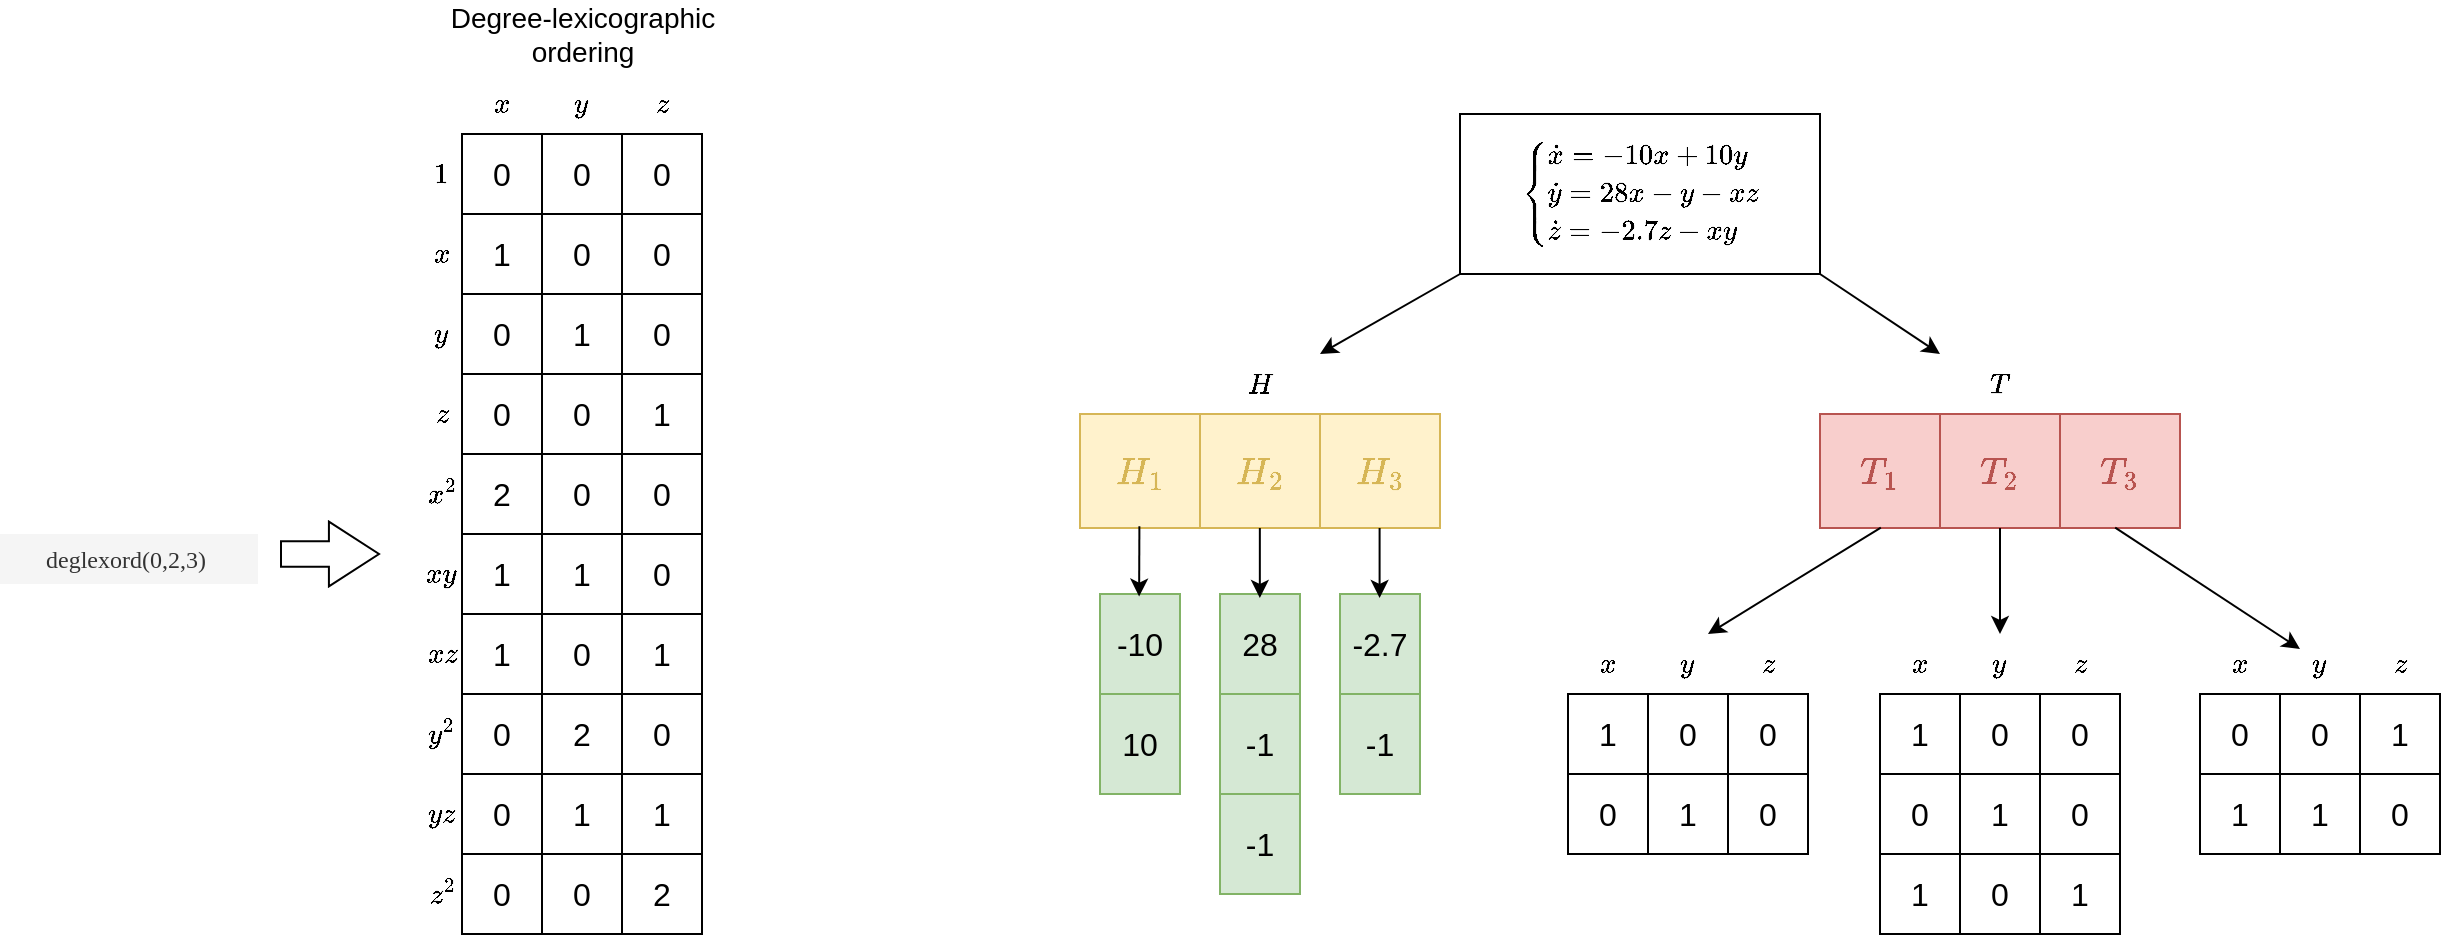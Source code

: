 <mxfile version="22.1.1" type="device">
  <diagram name="Страница — 1" id="CIYNl78_ofpNrRi8DAdd">
    <mxGraphModel dx="2415" dy="864" grid="1" gridSize="10" guides="1" tooltips="1" connect="1" arrows="1" fold="1" page="1" pageScale="1" pageWidth="827" pageHeight="1169" math="1" shadow="0">
      <root>
        <mxCell id="0" />
        <mxCell id="1" parent="0" />
        <mxCell id="MWblGbt0A6R_D5Wpe92k-3" value="$$\begin{cases}&lt;br&gt;\begin{align}&lt;br&gt;&amp;amp;\dot{x}=-10x+10y\\&lt;br&gt;&amp;amp;\dot{y} = 28x - y - xz\\&lt;br&gt;&amp;amp;\dot{z}=-2.7z-xy&lt;br&gt;\end{align}\end{cases}$$" style="rounded=0;whiteSpace=wrap;html=1;" vertex="1" parent="1">
          <mxGeometry x="300" y="80" width="180" height="80" as="geometry" />
        </mxCell>
        <mxCell id="MWblGbt0A6R_D5Wpe92k-4" value="" style="shape=table;startSize=0;container=1;collapsible=0;childLayout=tableLayout;fontSize=16;fillColor=#fff2cc;strokeColor=#d6b656;fontColor=#D6B656;" vertex="1" parent="1">
          <mxGeometry x="110" y="230" width="180" height="57" as="geometry" />
        </mxCell>
        <mxCell id="MWblGbt0A6R_D5Wpe92k-5" value="" style="shape=tableRow;horizontal=0;startSize=0;swimlaneHead=0;swimlaneBody=0;strokeColor=inherit;top=0;left=0;bottom=0;right=0;collapsible=0;dropTarget=0;fillColor=none;points=[[0,0.5],[1,0.5]];portConstraint=eastwest;fontSize=16;" vertex="1" parent="MWblGbt0A6R_D5Wpe92k-4">
          <mxGeometry width="180" height="57" as="geometry" />
        </mxCell>
        <mxCell id="MWblGbt0A6R_D5Wpe92k-6" value="$$H_1$$" style="shape=partialRectangle;html=1;whiteSpace=wrap;connectable=0;strokeColor=inherit;overflow=hidden;fillColor=none;top=0;left=0;bottom=0;right=0;pointerEvents=1;fontSize=16;fontColor=#D6B656;" vertex="1" parent="MWblGbt0A6R_D5Wpe92k-5">
          <mxGeometry width="60" height="57" as="geometry">
            <mxRectangle width="60" height="57" as="alternateBounds" />
          </mxGeometry>
        </mxCell>
        <mxCell id="MWblGbt0A6R_D5Wpe92k-7" value="$$H_2$$" style="shape=partialRectangle;html=1;whiteSpace=wrap;connectable=0;strokeColor=inherit;overflow=hidden;fillColor=none;top=0;left=0;bottom=0;right=0;pointerEvents=1;fontSize=16;fontColor=#D6B656;" vertex="1" parent="MWblGbt0A6R_D5Wpe92k-5">
          <mxGeometry x="60" width="60" height="57" as="geometry">
            <mxRectangle width="60" height="57" as="alternateBounds" />
          </mxGeometry>
        </mxCell>
        <mxCell id="MWblGbt0A6R_D5Wpe92k-8" value="$$H_3$$" style="shape=partialRectangle;html=1;whiteSpace=wrap;connectable=0;strokeColor=inherit;overflow=hidden;fillColor=none;top=0;left=0;bottom=0;right=0;pointerEvents=1;fontSize=16;fontColor=#D6B656;" vertex="1" parent="MWblGbt0A6R_D5Wpe92k-5">
          <mxGeometry x="120" width="60" height="57" as="geometry">
            <mxRectangle width="60" height="57" as="alternateBounds" />
          </mxGeometry>
        </mxCell>
        <mxCell id="MWblGbt0A6R_D5Wpe92k-17" value="" style="shape=table;startSize=0;container=1;collapsible=0;childLayout=tableLayout;fontSize=16;fillColor=#f8cecc;strokeColor=#b85450;" vertex="1" parent="1">
          <mxGeometry x="480" y="230" width="180" height="57" as="geometry" />
        </mxCell>
        <mxCell id="MWblGbt0A6R_D5Wpe92k-18" value="" style="shape=tableRow;horizontal=0;startSize=0;swimlaneHead=0;swimlaneBody=0;strokeColor=inherit;top=0;left=0;bottom=0;right=0;collapsible=0;dropTarget=0;fillColor=none;points=[[0,0.5],[1,0.5]];portConstraint=eastwest;fontSize=16;" vertex="1" parent="MWblGbt0A6R_D5Wpe92k-17">
          <mxGeometry width="180" height="57" as="geometry" />
        </mxCell>
        <mxCell id="MWblGbt0A6R_D5Wpe92k-19" value="$$T_1$$" style="shape=partialRectangle;html=1;whiteSpace=wrap;connectable=0;strokeColor=inherit;overflow=hidden;fillColor=none;top=0;left=0;bottom=0;right=0;pointerEvents=1;fontSize=16;fontColor=#B85450;" vertex="1" parent="MWblGbt0A6R_D5Wpe92k-18">
          <mxGeometry width="60" height="57" as="geometry">
            <mxRectangle width="60" height="57" as="alternateBounds" />
          </mxGeometry>
        </mxCell>
        <mxCell id="MWblGbt0A6R_D5Wpe92k-20" value="$$T_2$$" style="shape=partialRectangle;html=1;whiteSpace=wrap;connectable=0;strokeColor=inherit;overflow=hidden;fillColor=none;top=0;left=0;bottom=0;right=0;pointerEvents=1;fontSize=16;fontColor=#B85450;" vertex="1" parent="MWblGbt0A6R_D5Wpe92k-18">
          <mxGeometry x="60" width="60" height="57" as="geometry">
            <mxRectangle width="60" height="57" as="alternateBounds" />
          </mxGeometry>
        </mxCell>
        <mxCell id="MWblGbt0A6R_D5Wpe92k-21" value="$$T_3$$" style="shape=partialRectangle;html=1;whiteSpace=wrap;connectable=0;strokeColor=inherit;overflow=hidden;fillColor=none;top=0;left=0;bottom=0;right=0;pointerEvents=1;fontSize=16;fontColor=#B85450;" vertex="1" parent="MWblGbt0A6R_D5Wpe92k-18">
          <mxGeometry x="120" width="60" height="57" as="geometry">
            <mxRectangle width="60" height="57" as="alternateBounds" />
          </mxGeometry>
        </mxCell>
        <mxCell id="MWblGbt0A6R_D5Wpe92k-24" value="$$H$$" style="text;html=1;strokeColor=none;fillColor=none;align=center;verticalAlign=middle;whiteSpace=wrap;rounded=0;" vertex="1" parent="1">
          <mxGeometry x="170" y="200" width="60" height="30" as="geometry" />
        </mxCell>
        <mxCell id="MWblGbt0A6R_D5Wpe92k-30" value="$$T$$" style="text;html=1;strokeColor=none;fillColor=none;align=center;verticalAlign=middle;whiteSpace=wrap;rounded=0;" vertex="1" parent="1">
          <mxGeometry x="540" y="200" width="60" height="30" as="geometry" />
        </mxCell>
        <mxCell id="MWblGbt0A6R_D5Wpe92k-31" value="" style="shape=table;startSize=0;container=1;collapsible=0;childLayout=tableLayout;fontSize=16;fillColor=#d5e8d4;strokeColor=#82b366;" vertex="1" parent="1">
          <mxGeometry x="120" y="320" width="40" height="100" as="geometry" />
        </mxCell>
        <mxCell id="MWblGbt0A6R_D5Wpe92k-36" style="shape=tableRow;horizontal=0;startSize=0;swimlaneHead=0;swimlaneBody=0;strokeColor=inherit;top=0;left=0;bottom=0;right=0;collapsible=0;dropTarget=0;fillColor=none;points=[[0,0.5],[1,0.5]];portConstraint=eastwest;fontSize=16;" vertex="1" parent="MWblGbt0A6R_D5Wpe92k-31">
          <mxGeometry width="40" height="50" as="geometry" />
        </mxCell>
        <mxCell id="MWblGbt0A6R_D5Wpe92k-37" value="-10" style="shape=partialRectangle;html=1;whiteSpace=wrap;connectable=0;strokeColor=inherit;overflow=hidden;fillColor=none;top=0;left=0;bottom=0;right=0;pointerEvents=1;fontSize=16;" vertex="1" parent="MWblGbt0A6R_D5Wpe92k-36">
          <mxGeometry width="40" height="50" as="geometry">
            <mxRectangle width="40" height="50" as="alternateBounds" />
          </mxGeometry>
        </mxCell>
        <mxCell id="MWblGbt0A6R_D5Wpe92k-32" value="" style="shape=tableRow;horizontal=0;startSize=0;swimlaneHead=0;swimlaneBody=0;strokeColor=inherit;top=0;left=0;bottom=0;right=0;collapsible=0;dropTarget=0;fillColor=none;points=[[0,0.5],[1,0.5]];portConstraint=eastwest;fontSize=16;" vertex="1" parent="MWblGbt0A6R_D5Wpe92k-31">
          <mxGeometry y="50" width="40" height="50" as="geometry" />
        </mxCell>
        <mxCell id="MWblGbt0A6R_D5Wpe92k-33" value="10" style="shape=partialRectangle;html=1;whiteSpace=wrap;connectable=0;strokeColor=inherit;overflow=hidden;fillColor=none;top=0;left=0;bottom=0;right=0;pointerEvents=1;fontSize=16;" vertex="1" parent="MWblGbt0A6R_D5Wpe92k-32">
          <mxGeometry width="40" height="50" as="geometry">
            <mxRectangle width="40" height="50" as="alternateBounds" />
          </mxGeometry>
        </mxCell>
        <mxCell id="MWblGbt0A6R_D5Wpe92k-40" value="" style="shape=table;startSize=0;container=1;collapsible=0;childLayout=tableLayout;fontSize=16;fillColor=#d5e8d4;strokeColor=#82b366;" vertex="1" parent="1">
          <mxGeometry x="180" y="320" width="40" height="150" as="geometry" />
        </mxCell>
        <mxCell id="MWblGbt0A6R_D5Wpe92k-41" style="shape=tableRow;horizontal=0;startSize=0;swimlaneHead=0;swimlaneBody=0;strokeColor=inherit;top=0;left=0;bottom=0;right=0;collapsible=0;dropTarget=0;fillColor=none;points=[[0,0.5],[1,0.5]];portConstraint=eastwest;fontSize=16;" vertex="1" parent="MWblGbt0A6R_D5Wpe92k-40">
          <mxGeometry width="40" height="50" as="geometry" />
        </mxCell>
        <mxCell id="MWblGbt0A6R_D5Wpe92k-42" value="28" style="shape=partialRectangle;html=1;whiteSpace=wrap;connectable=0;strokeColor=inherit;overflow=hidden;fillColor=none;top=0;left=0;bottom=0;right=0;pointerEvents=1;fontSize=16;" vertex="1" parent="MWblGbt0A6R_D5Wpe92k-41">
          <mxGeometry width="40" height="50" as="geometry">
            <mxRectangle width="40" height="50" as="alternateBounds" />
          </mxGeometry>
        </mxCell>
        <mxCell id="MWblGbt0A6R_D5Wpe92k-43" value="" style="shape=tableRow;horizontal=0;startSize=0;swimlaneHead=0;swimlaneBody=0;strokeColor=inherit;top=0;left=0;bottom=0;right=0;collapsible=0;dropTarget=0;fillColor=none;points=[[0,0.5],[1,0.5]];portConstraint=eastwest;fontSize=16;" vertex="1" parent="MWblGbt0A6R_D5Wpe92k-40">
          <mxGeometry y="50" width="40" height="50" as="geometry" />
        </mxCell>
        <mxCell id="MWblGbt0A6R_D5Wpe92k-44" value="-1" style="shape=partialRectangle;html=1;whiteSpace=wrap;connectable=0;strokeColor=inherit;overflow=hidden;fillColor=none;top=0;left=0;bottom=0;right=0;pointerEvents=1;fontSize=16;" vertex="1" parent="MWblGbt0A6R_D5Wpe92k-43">
          <mxGeometry width="40" height="50" as="geometry">
            <mxRectangle width="40" height="50" as="alternateBounds" />
          </mxGeometry>
        </mxCell>
        <mxCell id="MWblGbt0A6R_D5Wpe92k-52" style="shape=tableRow;horizontal=0;startSize=0;swimlaneHead=0;swimlaneBody=0;strokeColor=inherit;top=0;left=0;bottom=0;right=0;collapsible=0;dropTarget=0;fillColor=none;points=[[0,0.5],[1,0.5]];portConstraint=eastwest;fontSize=16;" vertex="1" parent="MWblGbt0A6R_D5Wpe92k-40">
          <mxGeometry y="100" width="40" height="50" as="geometry" />
        </mxCell>
        <mxCell id="MWblGbt0A6R_D5Wpe92k-53" value="-1" style="shape=partialRectangle;html=1;whiteSpace=wrap;connectable=0;strokeColor=inherit;overflow=hidden;fillColor=none;top=0;left=0;bottom=0;right=0;pointerEvents=1;fontSize=16;" vertex="1" parent="MWblGbt0A6R_D5Wpe92k-52">
          <mxGeometry width="40" height="50" as="geometry">
            <mxRectangle width="40" height="50" as="alternateBounds" />
          </mxGeometry>
        </mxCell>
        <mxCell id="MWblGbt0A6R_D5Wpe92k-45" value="" style="shape=table;startSize=0;container=1;collapsible=0;childLayout=tableLayout;fontSize=16;fillColor=#d5e8d4;strokeColor=#82b366;" vertex="1" parent="1">
          <mxGeometry x="240" y="320" width="40" height="100" as="geometry" />
        </mxCell>
        <mxCell id="MWblGbt0A6R_D5Wpe92k-46" style="shape=tableRow;horizontal=0;startSize=0;swimlaneHead=0;swimlaneBody=0;strokeColor=inherit;top=0;left=0;bottom=0;right=0;collapsible=0;dropTarget=0;fillColor=none;points=[[0,0.5],[1,0.5]];portConstraint=eastwest;fontSize=16;" vertex="1" parent="MWblGbt0A6R_D5Wpe92k-45">
          <mxGeometry width="40" height="50" as="geometry" />
        </mxCell>
        <mxCell id="MWblGbt0A6R_D5Wpe92k-47" value="-2.7" style="shape=partialRectangle;html=1;whiteSpace=wrap;connectable=0;strokeColor=inherit;overflow=hidden;fillColor=none;top=0;left=0;bottom=0;right=0;pointerEvents=1;fontSize=16;" vertex="1" parent="MWblGbt0A6R_D5Wpe92k-46">
          <mxGeometry width="40" height="50" as="geometry">
            <mxRectangle width="40" height="50" as="alternateBounds" />
          </mxGeometry>
        </mxCell>
        <mxCell id="MWblGbt0A6R_D5Wpe92k-48" value="" style="shape=tableRow;horizontal=0;startSize=0;swimlaneHead=0;swimlaneBody=0;strokeColor=inherit;top=0;left=0;bottom=0;right=0;collapsible=0;dropTarget=0;fillColor=none;points=[[0,0.5],[1,0.5]];portConstraint=eastwest;fontSize=16;" vertex="1" parent="MWblGbt0A6R_D5Wpe92k-45">
          <mxGeometry y="50" width="40" height="50" as="geometry" />
        </mxCell>
        <mxCell id="MWblGbt0A6R_D5Wpe92k-49" value="-1" style="shape=partialRectangle;html=1;whiteSpace=wrap;connectable=0;strokeColor=inherit;overflow=hidden;fillColor=none;top=0;left=0;bottom=0;right=0;pointerEvents=1;fontSize=16;" vertex="1" parent="MWblGbt0A6R_D5Wpe92k-48">
          <mxGeometry width="40" height="50" as="geometry">
            <mxRectangle width="40" height="50" as="alternateBounds" />
          </mxGeometry>
        </mxCell>
        <mxCell id="MWblGbt0A6R_D5Wpe92k-58" value="" style="endArrow=classic;html=1;rounded=0;entryX=0.489;entryY=0.026;entryDx=0;entryDy=0;entryPerimeter=0;exitX=0.165;exitY=0.984;exitDx=0;exitDy=0;exitPerimeter=0;" edge="1" parent="1" source="MWblGbt0A6R_D5Wpe92k-5" target="MWblGbt0A6R_D5Wpe92k-36">
          <mxGeometry width="50" height="50" relative="1" as="geometry">
            <mxPoint x="139" y="290" as="sourcePoint" />
            <mxPoint x="340" y="220" as="targetPoint" />
          </mxGeometry>
        </mxCell>
        <mxCell id="MWblGbt0A6R_D5Wpe92k-59" value="" style="endArrow=classic;html=1;rounded=0;entryX=0.489;entryY=0.026;entryDx=0;entryDy=0;entryPerimeter=0;exitX=0.165;exitY=0.984;exitDx=0;exitDy=0;exitPerimeter=0;" edge="1" parent="1">
          <mxGeometry width="50" height="50" relative="1" as="geometry">
            <mxPoint x="199.92" y="287" as="sourcePoint" />
            <mxPoint x="199.92" y="322" as="targetPoint" />
          </mxGeometry>
        </mxCell>
        <mxCell id="MWblGbt0A6R_D5Wpe92k-60" value="" style="endArrow=classic;html=1;rounded=0;entryX=0.489;entryY=0.026;entryDx=0;entryDy=0;entryPerimeter=0;exitX=0.165;exitY=0.984;exitDx=0;exitDy=0;exitPerimeter=0;" edge="1" parent="1">
          <mxGeometry width="50" height="50" relative="1" as="geometry">
            <mxPoint x="259.8" y="287" as="sourcePoint" />
            <mxPoint x="259.8" y="322" as="targetPoint" />
          </mxGeometry>
        </mxCell>
        <mxCell id="MWblGbt0A6R_D5Wpe92k-161" value="" style="shape=table;startSize=0;container=1;collapsible=0;childLayout=tableLayout;fontSize=16;" vertex="1" parent="1">
          <mxGeometry x="670" y="370" width="120" height="80" as="geometry" />
        </mxCell>
        <mxCell id="MWblGbt0A6R_D5Wpe92k-162" style="shape=tableRow;horizontal=0;startSize=0;swimlaneHead=0;swimlaneBody=0;strokeColor=inherit;top=0;left=0;bottom=0;right=0;collapsible=0;dropTarget=0;fillColor=none;points=[[0,0.5],[1,0.5]];portConstraint=eastwest;fontSize=16;" vertex="1" parent="MWblGbt0A6R_D5Wpe92k-161">
          <mxGeometry width="120" height="40" as="geometry" />
        </mxCell>
        <mxCell id="MWblGbt0A6R_D5Wpe92k-163" value="0" style="shape=partialRectangle;html=1;whiteSpace=wrap;connectable=0;strokeColor=inherit;overflow=hidden;fillColor=none;top=0;left=0;bottom=0;right=0;pointerEvents=1;fontSize=16;" vertex="1" parent="MWblGbt0A6R_D5Wpe92k-162">
          <mxGeometry width="40" height="40" as="geometry">
            <mxRectangle width="40" height="40" as="alternateBounds" />
          </mxGeometry>
        </mxCell>
        <mxCell id="MWblGbt0A6R_D5Wpe92k-164" value="0" style="shape=partialRectangle;html=1;whiteSpace=wrap;connectable=0;strokeColor=inherit;overflow=hidden;fillColor=none;top=0;left=0;bottom=0;right=0;pointerEvents=1;fontSize=16;" vertex="1" parent="MWblGbt0A6R_D5Wpe92k-162">
          <mxGeometry x="40" width="40" height="40" as="geometry">
            <mxRectangle width="40" height="40" as="alternateBounds" />
          </mxGeometry>
        </mxCell>
        <mxCell id="MWblGbt0A6R_D5Wpe92k-165" value="1" style="shape=partialRectangle;html=1;whiteSpace=wrap;connectable=0;strokeColor=inherit;overflow=hidden;fillColor=none;top=0;left=0;bottom=0;right=0;pointerEvents=1;fontSize=16;" vertex="1" parent="MWblGbt0A6R_D5Wpe92k-162">
          <mxGeometry x="80" width="40" height="40" as="geometry">
            <mxRectangle width="40" height="40" as="alternateBounds" />
          </mxGeometry>
        </mxCell>
        <mxCell id="MWblGbt0A6R_D5Wpe92k-166" style="shape=tableRow;horizontal=0;startSize=0;swimlaneHead=0;swimlaneBody=0;strokeColor=inherit;top=0;left=0;bottom=0;right=0;collapsible=0;dropTarget=0;fillColor=none;points=[[0,0.5],[1,0.5]];portConstraint=eastwest;fontSize=16;" vertex="1" parent="MWblGbt0A6R_D5Wpe92k-161">
          <mxGeometry y="40" width="120" height="40" as="geometry" />
        </mxCell>
        <mxCell id="MWblGbt0A6R_D5Wpe92k-167" value="1" style="shape=partialRectangle;html=1;whiteSpace=wrap;connectable=0;strokeColor=inherit;overflow=hidden;fillColor=none;top=0;left=0;bottom=0;right=0;pointerEvents=1;fontSize=16;" vertex="1" parent="MWblGbt0A6R_D5Wpe92k-166">
          <mxGeometry width="40" height="40" as="geometry">
            <mxRectangle width="40" height="40" as="alternateBounds" />
          </mxGeometry>
        </mxCell>
        <mxCell id="MWblGbt0A6R_D5Wpe92k-168" value="1" style="shape=partialRectangle;html=1;whiteSpace=wrap;connectable=0;strokeColor=inherit;overflow=hidden;fillColor=none;top=0;left=0;bottom=0;right=0;pointerEvents=1;fontSize=16;" vertex="1" parent="MWblGbt0A6R_D5Wpe92k-166">
          <mxGeometry x="40" width="40" height="40" as="geometry">
            <mxRectangle width="40" height="40" as="alternateBounds" />
          </mxGeometry>
        </mxCell>
        <mxCell id="MWblGbt0A6R_D5Wpe92k-169" value="0" style="shape=partialRectangle;html=1;whiteSpace=wrap;connectable=0;strokeColor=inherit;overflow=hidden;fillColor=none;top=0;left=0;bottom=0;right=0;pointerEvents=1;fontSize=16;" vertex="1" parent="MWblGbt0A6R_D5Wpe92k-166">
          <mxGeometry x="80" width="40" height="40" as="geometry">
            <mxRectangle width="40" height="40" as="alternateBounds" />
          </mxGeometry>
        </mxCell>
        <mxCell id="MWblGbt0A6R_D5Wpe92k-170" value="" style="group" vertex="1" connectable="0" parent="1">
          <mxGeometry x="680" y="340" width="100" height="30" as="geometry" />
        </mxCell>
        <mxCell id="MWblGbt0A6R_D5Wpe92k-171" value="$$x$$" style="text;html=1;strokeColor=none;fillColor=none;align=center;verticalAlign=middle;whiteSpace=wrap;rounded=0;" vertex="1" parent="MWblGbt0A6R_D5Wpe92k-170">
          <mxGeometry width="20" height="30" as="geometry" />
        </mxCell>
        <mxCell id="MWblGbt0A6R_D5Wpe92k-172" value="$$y$$" style="text;html=1;strokeColor=none;fillColor=none;align=center;verticalAlign=middle;whiteSpace=wrap;rounded=0;" vertex="1" parent="MWblGbt0A6R_D5Wpe92k-170">
          <mxGeometry x="40" width="20" height="30" as="geometry" />
        </mxCell>
        <mxCell id="MWblGbt0A6R_D5Wpe92k-173" value="$$z$$" style="text;html=1;strokeColor=none;fillColor=none;align=center;verticalAlign=middle;whiteSpace=wrap;rounded=0;" vertex="1" parent="MWblGbt0A6R_D5Wpe92k-170">
          <mxGeometry x="80" width="20" height="30" as="geometry" />
        </mxCell>
        <mxCell id="MWblGbt0A6R_D5Wpe92k-178" value="" style="group" vertex="1" connectable="0" parent="1">
          <mxGeometry x="354" y="340" width="120" height="110" as="geometry" />
        </mxCell>
        <mxCell id="MWblGbt0A6R_D5Wpe92k-105" value="" style="shape=table;startSize=0;container=1;collapsible=0;childLayout=tableLayout;fontSize=16;" vertex="1" parent="MWblGbt0A6R_D5Wpe92k-178">
          <mxGeometry y="30" width="120" height="80" as="geometry" />
        </mxCell>
        <mxCell id="MWblGbt0A6R_D5Wpe92k-110" style="shape=tableRow;horizontal=0;startSize=0;swimlaneHead=0;swimlaneBody=0;strokeColor=inherit;top=0;left=0;bottom=0;right=0;collapsible=0;dropTarget=0;fillColor=none;points=[[0,0.5],[1,0.5]];portConstraint=eastwest;fontSize=16;" vertex="1" parent="MWblGbt0A6R_D5Wpe92k-105">
          <mxGeometry width="120" height="40" as="geometry" />
        </mxCell>
        <mxCell id="MWblGbt0A6R_D5Wpe92k-111" value="1" style="shape=partialRectangle;html=1;whiteSpace=wrap;connectable=0;strokeColor=inherit;overflow=hidden;fillColor=none;top=0;left=0;bottom=0;right=0;pointerEvents=1;fontSize=16;" vertex="1" parent="MWblGbt0A6R_D5Wpe92k-110">
          <mxGeometry width="40" height="40" as="geometry">
            <mxRectangle width="40" height="40" as="alternateBounds" />
          </mxGeometry>
        </mxCell>
        <mxCell id="MWblGbt0A6R_D5Wpe92k-112" value="0" style="shape=partialRectangle;html=1;whiteSpace=wrap;connectable=0;strokeColor=inherit;overflow=hidden;fillColor=none;top=0;left=0;bottom=0;right=0;pointerEvents=1;fontSize=16;" vertex="1" parent="MWblGbt0A6R_D5Wpe92k-110">
          <mxGeometry x="40" width="40" height="40" as="geometry">
            <mxRectangle width="40" height="40" as="alternateBounds" />
          </mxGeometry>
        </mxCell>
        <mxCell id="MWblGbt0A6R_D5Wpe92k-113" value="0" style="shape=partialRectangle;html=1;whiteSpace=wrap;connectable=0;strokeColor=inherit;overflow=hidden;fillColor=none;top=0;left=0;bottom=0;right=0;pointerEvents=1;fontSize=16;" vertex="1" parent="MWblGbt0A6R_D5Wpe92k-110">
          <mxGeometry x="80" width="40" height="40" as="geometry">
            <mxRectangle width="40" height="40" as="alternateBounds" />
          </mxGeometry>
        </mxCell>
        <mxCell id="MWblGbt0A6R_D5Wpe92k-114" style="shape=tableRow;horizontal=0;startSize=0;swimlaneHead=0;swimlaneBody=0;strokeColor=inherit;top=0;left=0;bottom=0;right=0;collapsible=0;dropTarget=0;fillColor=none;points=[[0,0.5],[1,0.5]];portConstraint=eastwest;fontSize=16;" vertex="1" parent="MWblGbt0A6R_D5Wpe92k-105">
          <mxGeometry y="40" width="120" height="40" as="geometry" />
        </mxCell>
        <mxCell id="MWblGbt0A6R_D5Wpe92k-115" value="0" style="shape=partialRectangle;html=1;whiteSpace=wrap;connectable=0;strokeColor=inherit;overflow=hidden;fillColor=none;top=0;left=0;bottom=0;right=0;pointerEvents=1;fontSize=16;" vertex="1" parent="MWblGbt0A6R_D5Wpe92k-114">
          <mxGeometry width="40" height="40" as="geometry">
            <mxRectangle width="40" height="40" as="alternateBounds" />
          </mxGeometry>
        </mxCell>
        <mxCell id="MWblGbt0A6R_D5Wpe92k-116" value="1" style="shape=partialRectangle;html=1;whiteSpace=wrap;connectable=0;strokeColor=inherit;overflow=hidden;fillColor=none;top=0;left=0;bottom=0;right=0;pointerEvents=1;fontSize=16;" vertex="1" parent="MWblGbt0A6R_D5Wpe92k-114">
          <mxGeometry x="40" width="40" height="40" as="geometry">
            <mxRectangle width="40" height="40" as="alternateBounds" />
          </mxGeometry>
        </mxCell>
        <mxCell id="MWblGbt0A6R_D5Wpe92k-117" value="0" style="shape=partialRectangle;html=1;whiteSpace=wrap;connectable=0;strokeColor=inherit;overflow=hidden;fillColor=none;top=0;left=0;bottom=0;right=0;pointerEvents=1;fontSize=16;" vertex="1" parent="MWblGbt0A6R_D5Wpe92k-114">
          <mxGeometry x="80" width="40" height="40" as="geometry">
            <mxRectangle width="40" height="40" as="alternateBounds" />
          </mxGeometry>
        </mxCell>
        <mxCell id="MWblGbt0A6R_D5Wpe92k-146" value="" style="group" vertex="1" connectable="0" parent="MWblGbt0A6R_D5Wpe92k-178">
          <mxGeometry x="10" width="100" height="30" as="geometry" />
        </mxCell>
        <mxCell id="MWblGbt0A6R_D5Wpe92k-70" value="$$x$$" style="text;html=1;strokeColor=none;fillColor=none;align=center;verticalAlign=middle;whiteSpace=wrap;rounded=0;" vertex="1" parent="MWblGbt0A6R_D5Wpe92k-146">
          <mxGeometry width="20" height="30" as="geometry" />
        </mxCell>
        <mxCell id="MWblGbt0A6R_D5Wpe92k-71" value="$$y$$" style="text;html=1;strokeColor=none;fillColor=none;align=center;verticalAlign=middle;whiteSpace=wrap;rounded=0;" vertex="1" parent="MWblGbt0A6R_D5Wpe92k-146">
          <mxGeometry x="40" width="20" height="30" as="geometry" />
        </mxCell>
        <mxCell id="MWblGbt0A6R_D5Wpe92k-72" value="$$z$$" style="text;html=1;strokeColor=none;fillColor=none;align=center;verticalAlign=middle;whiteSpace=wrap;rounded=0;" vertex="1" parent="MWblGbt0A6R_D5Wpe92k-146">
          <mxGeometry x="80" width="20" height="30" as="geometry" />
        </mxCell>
        <mxCell id="MWblGbt0A6R_D5Wpe92k-179" value="" style="group" vertex="1" connectable="0" parent="1">
          <mxGeometry x="510" y="340" width="120" height="150" as="geometry" />
        </mxCell>
        <mxCell id="MWblGbt0A6R_D5Wpe92k-148" value="" style="shape=table;startSize=0;container=1;collapsible=0;childLayout=tableLayout;fontSize=16;" vertex="1" parent="MWblGbt0A6R_D5Wpe92k-179">
          <mxGeometry y="30" width="120" height="120" as="geometry" />
        </mxCell>
        <mxCell id="MWblGbt0A6R_D5Wpe92k-149" style="shape=tableRow;horizontal=0;startSize=0;swimlaneHead=0;swimlaneBody=0;strokeColor=inherit;top=0;left=0;bottom=0;right=0;collapsible=0;dropTarget=0;fillColor=none;points=[[0,0.5],[1,0.5]];portConstraint=eastwest;fontSize=16;" vertex="1" parent="MWblGbt0A6R_D5Wpe92k-148">
          <mxGeometry width="120" height="40" as="geometry" />
        </mxCell>
        <mxCell id="MWblGbt0A6R_D5Wpe92k-150" value="1" style="shape=partialRectangle;html=1;whiteSpace=wrap;connectable=0;strokeColor=inherit;overflow=hidden;fillColor=none;top=0;left=0;bottom=0;right=0;pointerEvents=1;fontSize=16;" vertex="1" parent="MWblGbt0A6R_D5Wpe92k-149">
          <mxGeometry width="40" height="40" as="geometry">
            <mxRectangle width="40" height="40" as="alternateBounds" />
          </mxGeometry>
        </mxCell>
        <mxCell id="MWblGbt0A6R_D5Wpe92k-151" value="0" style="shape=partialRectangle;html=1;whiteSpace=wrap;connectable=0;strokeColor=inherit;overflow=hidden;fillColor=none;top=0;left=0;bottom=0;right=0;pointerEvents=1;fontSize=16;" vertex="1" parent="MWblGbt0A6R_D5Wpe92k-149">
          <mxGeometry x="40" width="40" height="40" as="geometry">
            <mxRectangle width="40" height="40" as="alternateBounds" />
          </mxGeometry>
        </mxCell>
        <mxCell id="MWblGbt0A6R_D5Wpe92k-152" value="0" style="shape=partialRectangle;html=1;whiteSpace=wrap;connectable=0;strokeColor=inherit;overflow=hidden;fillColor=none;top=0;left=0;bottom=0;right=0;pointerEvents=1;fontSize=16;" vertex="1" parent="MWblGbt0A6R_D5Wpe92k-149">
          <mxGeometry x="80" width="40" height="40" as="geometry">
            <mxRectangle width="40" height="40" as="alternateBounds" />
          </mxGeometry>
        </mxCell>
        <mxCell id="MWblGbt0A6R_D5Wpe92k-153" style="shape=tableRow;horizontal=0;startSize=0;swimlaneHead=0;swimlaneBody=0;strokeColor=inherit;top=0;left=0;bottom=0;right=0;collapsible=0;dropTarget=0;fillColor=none;points=[[0,0.5],[1,0.5]];portConstraint=eastwest;fontSize=16;" vertex="1" parent="MWblGbt0A6R_D5Wpe92k-148">
          <mxGeometry y="40" width="120" height="40" as="geometry" />
        </mxCell>
        <mxCell id="MWblGbt0A6R_D5Wpe92k-154" value="0" style="shape=partialRectangle;html=1;whiteSpace=wrap;connectable=0;strokeColor=inherit;overflow=hidden;fillColor=none;top=0;left=0;bottom=0;right=0;pointerEvents=1;fontSize=16;" vertex="1" parent="MWblGbt0A6R_D5Wpe92k-153">
          <mxGeometry width="40" height="40" as="geometry">
            <mxRectangle width="40" height="40" as="alternateBounds" />
          </mxGeometry>
        </mxCell>
        <mxCell id="MWblGbt0A6R_D5Wpe92k-155" value="1" style="shape=partialRectangle;html=1;whiteSpace=wrap;connectable=0;strokeColor=inherit;overflow=hidden;fillColor=none;top=0;left=0;bottom=0;right=0;pointerEvents=1;fontSize=16;" vertex="1" parent="MWblGbt0A6R_D5Wpe92k-153">
          <mxGeometry x="40" width="40" height="40" as="geometry">
            <mxRectangle width="40" height="40" as="alternateBounds" />
          </mxGeometry>
        </mxCell>
        <mxCell id="MWblGbt0A6R_D5Wpe92k-156" value="0" style="shape=partialRectangle;html=1;whiteSpace=wrap;connectable=0;strokeColor=inherit;overflow=hidden;fillColor=none;top=0;left=0;bottom=0;right=0;pointerEvents=1;fontSize=16;" vertex="1" parent="MWblGbt0A6R_D5Wpe92k-153">
          <mxGeometry x="80" width="40" height="40" as="geometry">
            <mxRectangle width="40" height="40" as="alternateBounds" />
          </mxGeometry>
        </mxCell>
        <mxCell id="MWblGbt0A6R_D5Wpe92k-174" style="shape=tableRow;horizontal=0;startSize=0;swimlaneHead=0;swimlaneBody=0;strokeColor=inherit;top=0;left=0;bottom=0;right=0;collapsible=0;dropTarget=0;fillColor=none;points=[[0,0.5],[1,0.5]];portConstraint=eastwest;fontSize=16;" vertex="1" parent="MWblGbt0A6R_D5Wpe92k-148">
          <mxGeometry y="80" width="120" height="40" as="geometry" />
        </mxCell>
        <mxCell id="MWblGbt0A6R_D5Wpe92k-175" value="1" style="shape=partialRectangle;html=1;whiteSpace=wrap;connectable=0;strokeColor=inherit;overflow=hidden;fillColor=none;top=0;left=0;bottom=0;right=0;pointerEvents=1;fontSize=16;" vertex="1" parent="MWblGbt0A6R_D5Wpe92k-174">
          <mxGeometry width="40" height="40" as="geometry">
            <mxRectangle width="40" height="40" as="alternateBounds" />
          </mxGeometry>
        </mxCell>
        <mxCell id="MWblGbt0A6R_D5Wpe92k-176" value="0" style="shape=partialRectangle;html=1;whiteSpace=wrap;connectable=0;strokeColor=inherit;overflow=hidden;fillColor=none;top=0;left=0;bottom=0;right=0;pointerEvents=1;fontSize=16;" vertex="1" parent="MWblGbt0A6R_D5Wpe92k-174">
          <mxGeometry x="40" width="40" height="40" as="geometry">
            <mxRectangle width="40" height="40" as="alternateBounds" />
          </mxGeometry>
        </mxCell>
        <mxCell id="MWblGbt0A6R_D5Wpe92k-177" value="1" style="shape=partialRectangle;html=1;whiteSpace=wrap;connectable=0;strokeColor=inherit;overflow=hidden;fillColor=none;top=0;left=0;bottom=0;right=0;pointerEvents=1;fontSize=16;" vertex="1" parent="MWblGbt0A6R_D5Wpe92k-174">
          <mxGeometry x="80" width="40" height="40" as="geometry">
            <mxRectangle width="40" height="40" as="alternateBounds" />
          </mxGeometry>
        </mxCell>
        <mxCell id="MWblGbt0A6R_D5Wpe92k-157" value="" style="group" vertex="1" connectable="0" parent="MWblGbt0A6R_D5Wpe92k-179">
          <mxGeometry x="10" width="100" height="30" as="geometry" />
        </mxCell>
        <mxCell id="MWblGbt0A6R_D5Wpe92k-158" value="$$x$$" style="text;html=1;strokeColor=none;fillColor=none;align=center;verticalAlign=middle;whiteSpace=wrap;rounded=0;" vertex="1" parent="MWblGbt0A6R_D5Wpe92k-157">
          <mxGeometry width="20" height="30" as="geometry" />
        </mxCell>
        <mxCell id="MWblGbt0A6R_D5Wpe92k-159" value="$$y$$" style="text;html=1;strokeColor=none;fillColor=none;align=center;verticalAlign=middle;whiteSpace=wrap;rounded=0;" vertex="1" parent="MWblGbt0A6R_D5Wpe92k-157">
          <mxGeometry x="40" width="20" height="30" as="geometry" />
        </mxCell>
        <mxCell id="MWblGbt0A6R_D5Wpe92k-160" value="$$z$$" style="text;html=1;strokeColor=none;fillColor=none;align=center;verticalAlign=middle;whiteSpace=wrap;rounded=0;" vertex="1" parent="MWblGbt0A6R_D5Wpe92k-157">
          <mxGeometry x="80" width="20" height="30" as="geometry" />
        </mxCell>
        <mxCell id="MWblGbt0A6R_D5Wpe92k-180" value="" style="endArrow=classic;html=1;rounded=0;exitX=0.169;exitY=0.996;exitDx=0;exitDy=0;exitPerimeter=0;entryX=1;entryY=0;entryDx=0;entryDy=0;" edge="1" parent="1" source="MWblGbt0A6R_D5Wpe92k-18" target="MWblGbt0A6R_D5Wpe92k-71">
          <mxGeometry width="50" height="50" relative="1" as="geometry">
            <mxPoint x="540" y="470" as="sourcePoint" />
            <mxPoint x="590" y="420" as="targetPoint" />
          </mxGeometry>
        </mxCell>
        <mxCell id="MWblGbt0A6R_D5Wpe92k-181" value="" style="endArrow=classic;html=1;rounded=0;entryX=0.5;entryY=0;entryDx=0;entryDy=0;" edge="1" parent="1" source="MWblGbt0A6R_D5Wpe92k-18" target="MWblGbt0A6R_D5Wpe92k-159">
          <mxGeometry width="50" height="50" relative="1" as="geometry">
            <mxPoint x="540" y="470" as="sourcePoint" />
            <mxPoint x="590" y="420" as="targetPoint" />
          </mxGeometry>
        </mxCell>
        <mxCell id="MWblGbt0A6R_D5Wpe92k-182" value="" style="endArrow=classic;html=1;rounded=0;exitX=0.82;exitY=0.996;exitDx=0;exitDy=0;exitPerimeter=0;entryX=0;entryY=0.25;entryDx=0;entryDy=0;" edge="1" parent="1" source="MWblGbt0A6R_D5Wpe92k-18" target="MWblGbt0A6R_D5Wpe92k-172">
          <mxGeometry width="50" height="50" relative="1" as="geometry">
            <mxPoint x="540" y="470" as="sourcePoint" />
            <mxPoint x="590" y="420" as="targetPoint" />
          </mxGeometry>
        </mxCell>
        <mxCell id="d4jBGMCIFtpbcMSaVpc4-55" value="" style="shape=table;startSize=0;container=1;collapsible=0;childLayout=tableLayout;fontSize=16;" vertex="1" parent="1">
          <mxGeometry x="-199" y="90" width="120" height="400" as="geometry" />
        </mxCell>
        <mxCell id="d4jBGMCIFtpbcMSaVpc4-56" style="shape=tableRow;horizontal=0;startSize=0;swimlaneHead=0;swimlaneBody=0;strokeColor=inherit;top=0;left=0;bottom=0;right=0;collapsible=0;dropTarget=0;fillColor=none;points=[[0,0.5],[1,0.5]];portConstraint=eastwest;fontSize=16;" vertex="1" parent="d4jBGMCIFtpbcMSaVpc4-55">
          <mxGeometry width="120" height="40" as="geometry" />
        </mxCell>
        <mxCell id="d4jBGMCIFtpbcMSaVpc4-57" value="0" style="shape=partialRectangle;html=1;whiteSpace=wrap;connectable=0;strokeColor=inherit;overflow=hidden;fillColor=none;top=0;left=0;bottom=0;right=0;pointerEvents=1;fontSize=16;" vertex="1" parent="d4jBGMCIFtpbcMSaVpc4-56">
          <mxGeometry width="40" height="40" as="geometry">
            <mxRectangle width="40" height="40" as="alternateBounds" />
          </mxGeometry>
        </mxCell>
        <mxCell id="d4jBGMCIFtpbcMSaVpc4-58" value="0" style="shape=partialRectangle;html=1;whiteSpace=wrap;connectable=0;strokeColor=inherit;overflow=hidden;fillColor=none;top=0;left=0;bottom=0;right=0;pointerEvents=1;fontSize=16;" vertex="1" parent="d4jBGMCIFtpbcMSaVpc4-56">
          <mxGeometry x="40" width="40" height="40" as="geometry">
            <mxRectangle width="40" height="40" as="alternateBounds" />
          </mxGeometry>
        </mxCell>
        <mxCell id="d4jBGMCIFtpbcMSaVpc4-59" value="0" style="shape=partialRectangle;html=1;whiteSpace=wrap;connectable=0;strokeColor=inherit;overflow=hidden;fillColor=none;top=0;left=0;bottom=0;right=0;pointerEvents=1;fontSize=16;" vertex="1" parent="d4jBGMCIFtpbcMSaVpc4-56">
          <mxGeometry x="80" width="40" height="40" as="geometry">
            <mxRectangle width="40" height="40" as="alternateBounds" />
          </mxGeometry>
        </mxCell>
        <mxCell id="d4jBGMCIFtpbcMSaVpc4-60" style="shape=tableRow;horizontal=0;startSize=0;swimlaneHead=0;swimlaneBody=0;strokeColor=inherit;top=0;left=0;bottom=0;right=0;collapsible=0;dropTarget=0;fillColor=none;points=[[0,0.5],[1,0.5]];portConstraint=eastwest;fontSize=16;" vertex="1" parent="d4jBGMCIFtpbcMSaVpc4-55">
          <mxGeometry y="40" width="120" height="40" as="geometry" />
        </mxCell>
        <mxCell id="d4jBGMCIFtpbcMSaVpc4-61" value="1" style="shape=partialRectangle;html=1;whiteSpace=wrap;connectable=0;strokeColor=inherit;overflow=hidden;fillColor=none;top=0;left=0;bottom=0;right=0;pointerEvents=1;fontSize=16;" vertex="1" parent="d4jBGMCIFtpbcMSaVpc4-60">
          <mxGeometry width="40" height="40" as="geometry">
            <mxRectangle width="40" height="40" as="alternateBounds" />
          </mxGeometry>
        </mxCell>
        <mxCell id="d4jBGMCIFtpbcMSaVpc4-62" value="0" style="shape=partialRectangle;html=1;whiteSpace=wrap;connectable=0;strokeColor=inherit;overflow=hidden;fillColor=none;top=0;left=0;bottom=0;right=0;pointerEvents=1;fontSize=16;" vertex="1" parent="d4jBGMCIFtpbcMSaVpc4-60">
          <mxGeometry x="40" width="40" height="40" as="geometry">
            <mxRectangle width="40" height="40" as="alternateBounds" />
          </mxGeometry>
        </mxCell>
        <mxCell id="d4jBGMCIFtpbcMSaVpc4-63" value="0" style="shape=partialRectangle;html=1;whiteSpace=wrap;connectable=0;strokeColor=inherit;overflow=hidden;fillColor=none;top=0;left=0;bottom=0;right=0;pointerEvents=1;fontSize=16;" vertex="1" parent="d4jBGMCIFtpbcMSaVpc4-60">
          <mxGeometry x="80" width="40" height="40" as="geometry">
            <mxRectangle width="40" height="40" as="alternateBounds" />
          </mxGeometry>
        </mxCell>
        <mxCell id="d4jBGMCIFtpbcMSaVpc4-64" style="shape=tableRow;horizontal=0;startSize=0;swimlaneHead=0;swimlaneBody=0;strokeColor=inherit;top=0;left=0;bottom=0;right=0;collapsible=0;dropTarget=0;fillColor=none;points=[[0,0.5],[1,0.5]];portConstraint=eastwest;fontSize=16;" vertex="1" parent="d4jBGMCIFtpbcMSaVpc4-55">
          <mxGeometry y="80" width="120" height="40" as="geometry" />
        </mxCell>
        <mxCell id="d4jBGMCIFtpbcMSaVpc4-65" value="0" style="shape=partialRectangle;html=1;whiteSpace=wrap;connectable=0;strokeColor=inherit;overflow=hidden;fillColor=none;top=0;left=0;bottom=0;right=0;pointerEvents=1;fontSize=16;" vertex="1" parent="d4jBGMCIFtpbcMSaVpc4-64">
          <mxGeometry width="40" height="40" as="geometry">
            <mxRectangle width="40" height="40" as="alternateBounds" />
          </mxGeometry>
        </mxCell>
        <mxCell id="d4jBGMCIFtpbcMSaVpc4-66" value="1" style="shape=partialRectangle;html=1;whiteSpace=wrap;connectable=0;strokeColor=inherit;overflow=hidden;fillColor=none;top=0;left=0;bottom=0;right=0;pointerEvents=1;fontSize=16;" vertex="1" parent="d4jBGMCIFtpbcMSaVpc4-64">
          <mxGeometry x="40" width="40" height="40" as="geometry">
            <mxRectangle width="40" height="40" as="alternateBounds" />
          </mxGeometry>
        </mxCell>
        <mxCell id="d4jBGMCIFtpbcMSaVpc4-67" value="0" style="shape=partialRectangle;html=1;whiteSpace=wrap;connectable=0;strokeColor=inherit;overflow=hidden;fillColor=none;top=0;left=0;bottom=0;right=0;pointerEvents=1;fontSize=16;" vertex="1" parent="d4jBGMCIFtpbcMSaVpc4-64">
          <mxGeometry x="80" width="40" height="40" as="geometry">
            <mxRectangle width="40" height="40" as="alternateBounds" />
          </mxGeometry>
        </mxCell>
        <mxCell id="d4jBGMCIFtpbcMSaVpc4-68" value="" style="shape=tableRow;horizontal=0;startSize=0;swimlaneHead=0;swimlaneBody=0;strokeColor=inherit;top=0;left=0;bottom=0;right=0;collapsible=0;dropTarget=0;fillColor=none;points=[[0,0.5],[1,0.5]];portConstraint=eastwest;fontSize=16;" vertex="1" parent="d4jBGMCIFtpbcMSaVpc4-55">
          <mxGeometry y="120" width="120" height="40" as="geometry" />
        </mxCell>
        <mxCell id="d4jBGMCIFtpbcMSaVpc4-69" value="0" style="shape=partialRectangle;html=1;whiteSpace=wrap;connectable=0;strokeColor=inherit;overflow=hidden;fillColor=none;top=0;left=0;bottom=0;right=0;pointerEvents=1;fontSize=16;" vertex="1" parent="d4jBGMCIFtpbcMSaVpc4-68">
          <mxGeometry width="40" height="40" as="geometry">
            <mxRectangle width="40" height="40" as="alternateBounds" />
          </mxGeometry>
        </mxCell>
        <mxCell id="d4jBGMCIFtpbcMSaVpc4-70" value="0" style="shape=partialRectangle;html=1;whiteSpace=wrap;connectable=0;strokeColor=inherit;overflow=hidden;fillColor=none;top=0;left=0;bottom=0;right=0;pointerEvents=1;fontSize=16;" vertex="1" parent="d4jBGMCIFtpbcMSaVpc4-68">
          <mxGeometry x="40" width="40" height="40" as="geometry">
            <mxRectangle width="40" height="40" as="alternateBounds" />
          </mxGeometry>
        </mxCell>
        <mxCell id="d4jBGMCIFtpbcMSaVpc4-71" value="1" style="shape=partialRectangle;html=1;whiteSpace=wrap;connectable=0;strokeColor=inherit;overflow=hidden;fillColor=none;top=0;left=0;bottom=0;right=0;pointerEvents=1;fontSize=16;" vertex="1" parent="d4jBGMCIFtpbcMSaVpc4-68">
          <mxGeometry x="80" width="40" height="40" as="geometry">
            <mxRectangle width="40" height="40" as="alternateBounds" />
          </mxGeometry>
        </mxCell>
        <mxCell id="d4jBGMCIFtpbcMSaVpc4-72" style="shape=tableRow;horizontal=0;startSize=0;swimlaneHead=0;swimlaneBody=0;strokeColor=inherit;top=0;left=0;bottom=0;right=0;collapsible=0;dropTarget=0;fillColor=none;points=[[0,0.5],[1,0.5]];portConstraint=eastwest;fontSize=16;" vertex="1" parent="d4jBGMCIFtpbcMSaVpc4-55">
          <mxGeometry y="160" width="120" height="40" as="geometry" />
        </mxCell>
        <mxCell id="d4jBGMCIFtpbcMSaVpc4-73" value="2" style="shape=partialRectangle;html=1;whiteSpace=wrap;connectable=0;strokeColor=inherit;overflow=hidden;fillColor=none;top=0;left=0;bottom=0;right=0;pointerEvents=1;fontSize=16;" vertex="1" parent="d4jBGMCIFtpbcMSaVpc4-72">
          <mxGeometry width="40" height="40" as="geometry">
            <mxRectangle width="40" height="40" as="alternateBounds" />
          </mxGeometry>
        </mxCell>
        <mxCell id="d4jBGMCIFtpbcMSaVpc4-74" value="0" style="shape=partialRectangle;html=1;whiteSpace=wrap;connectable=0;strokeColor=inherit;overflow=hidden;fillColor=none;top=0;left=0;bottom=0;right=0;pointerEvents=1;fontSize=16;" vertex="1" parent="d4jBGMCIFtpbcMSaVpc4-72">
          <mxGeometry x="40" width="40" height="40" as="geometry">
            <mxRectangle width="40" height="40" as="alternateBounds" />
          </mxGeometry>
        </mxCell>
        <mxCell id="d4jBGMCIFtpbcMSaVpc4-75" value="0" style="shape=partialRectangle;html=1;whiteSpace=wrap;connectable=0;strokeColor=inherit;overflow=hidden;fillColor=none;top=0;left=0;bottom=0;right=0;pointerEvents=1;fontSize=16;" vertex="1" parent="d4jBGMCIFtpbcMSaVpc4-72">
          <mxGeometry x="80" width="40" height="40" as="geometry">
            <mxRectangle width="40" height="40" as="alternateBounds" />
          </mxGeometry>
        </mxCell>
        <mxCell id="d4jBGMCIFtpbcMSaVpc4-76" style="shape=tableRow;horizontal=0;startSize=0;swimlaneHead=0;swimlaneBody=0;strokeColor=inherit;top=0;left=0;bottom=0;right=0;collapsible=0;dropTarget=0;fillColor=none;points=[[0,0.5],[1,0.5]];portConstraint=eastwest;fontSize=16;" vertex="1" parent="d4jBGMCIFtpbcMSaVpc4-55">
          <mxGeometry y="200" width="120" height="40" as="geometry" />
        </mxCell>
        <mxCell id="d4jBGMCIFtpbcMSaVpc4-77" value="1" style="shape=partialRectangle;html=1;whiteSpace=wrap;connectable=0;strokeColor=inherit;overflow=hidden;fillColor=none;top=0;left=0;bottom=0;right=0;pointerEvents=1;fontSize=16;" vertex="1" parent="d4jBGMCIFtpbcMSaVpc4-76">
          <mxGeometry width="40" height="40" as="geometry">
            <mxRectangle width="40" height="40" as="alternateBounds" />
          </mxGeometry>
        </mxCell>
        <mxCell id="d4jBGMCIFtpbcMSaVpc4-78" value="1" style="shape=partialRectangle;html=1;whiteSpace=wrap;connectable=0;strokeColor=inherit;overflow=hidden;fillColor=none;top=0;left=0;bottom=0;right=0;pointerEvents=1;fontSize=16;" vertex="1" parent="d4jBGMCIFtpbcMSaVpc4-76">
          <mxGeometry x="40" width="40" height="40" as="geometry">
            <mxRectangle width="40" height="40" as="alternateBounds" />
          </mxGeometry>
        </mxCell>
        <mxCell id="d4jBGMCIFtpbcMSaVpc4-79" value="0" style="shape=partialRectangle;html=1;whiteSpace=wrap;connectable=0;strokeColor=inherit;overflow=hidden;fillColor=none;top=0;left=0;bottom=0;right=0;pointerEvents=1;fontSize=16;" vertex="1" parent="d4jBGMCIFtpbcMSaVpc4-76">
          <mxGeometry x="80" width="40" height="40" as="geometry">
            <mxRectangle width="40" height="40" as="alternateBounds" />
          </mxGeometry>
        </mxCell>
        <mxCell id="d4jBGMCIFtpbcMSaVpc4-80" style="shape=tableRow;horizontal=0;startSize=0;swimlaneHead=0;swimlaneBody=0;strokeColor=inherit;top=0;left=0;bottom=0;right=0;collapsible=0;dropTarget=0;fillColor=none;points=[[0,0.5],[1,0.5]];portConstraint=eastwest;fontSize=16;" vertex="1" parent="d4jBGMCIFtpbcMSaVpc4-55">
          <mxGeometry y="240" width="120" height="40" as="geometry" />
        </mxCell>
        <mxCell id="d4jBGMCIFtpbcMSaVpc4-81" value="1" style="shape=partialRectangle;html=1;whiteSpace=wrap;connectable=0;strokeColor=inherit;overflow=hidden;fillColor=none;top=0;left=0;bottom=0;right=0;pointerEvents=1;fontSize=16;" vertex="1" parent="d4jBGMCIFtpbcMSaVpc4-80">
          <mxGeometry width="40" height="40" as="geometry">
            <mxRectangle width="40" height="40" as="alternateBounds" />
          </mxGeometry>
        </mxCell>
        <mxCell id="d4jBGMCIFtpbcMSaVpc4-82" value="0" style="shape=partialRectangle;html=1;whiteSpace=wrap;connectable=0;strokeColor=inherit;overflow=hidden;fillColor=none;top=0;left=0;bottom=0;right=0;pointerEvents=1;fontSize=16;" vertex="1" parent="d4jBGMCIFtpbcMSaVpc4-80">
          <mxGeometry x="40" width="40" height="40" as="geometry">
            <mxRectangle width="40" height="40" as="alternateBounds" />
          </mxGeometry>
        </mxCell>
        <mxCell id="d4jBGMCIFtpbcMSaVpc4-83" value="1" style="shape=partialRectangle;html=1;whiteSpace=wrap;connectable=0;strokeColor=inherit;overflow=hidden;fillColor=none;top=0;left=0;bottom=0;right=0;pointerEvents=1;fontSize=16;" vertex="1" parent="d4jBGMCIFtpbcMSaVpc4-80">
          <mxGeometry x="80" width="40" height="40" as="geometry">
            <mxRectangle width="40" height="40" as="alternateBounds" />
          </mxGeometry>
        </mxCell>
        <mxCell id="d4jBGMCIFtpbcMSaVpc4-84" style="shape=tableRow;horizontal=0;startSize=0;swimlaneHead=0;swimlaneBody=0;strokeColor=inherit;top=0;left=0;bottom=0;right=0;collapsible=0;dropTarget=0;fillColor=none;points=[[0,0.5],[1,0.5]];portConstraint=eastwest;fontSize=16;" vertex="1" parent="d4jBGMCIFtpbcMSaVpc4-55">
          <mxGeometry y="280" width="120" height="40" as="geometry" />
        </mxCell>
        <mxCell id="d4jBGMCIFtpbcMSaVpc4-85" value="0" style="shape=partialRectangle;html=1;whiteSpace=wrap;connectable=0;strokeColor=inherit;overflow=hidden;fillColor=none;top=0;left=0;bottom=0;right=0;pointerEvents=1;fontSize=16;" vertex="1" parent="d4jBGMCIFtpbcMSaVpc4-84">
          <mxGeometry width="40" height="40" as="geometry">
            <mxRectangle width="40" height="40" as="alternateBounds" />
          </mxGeometry>
        </mxCell>
        <mxCell id="d4jBGMCIFtpbcMSaVpc4-86" value="2" style="shape=partialRectangle;html=1;whiteSpace=wrap;connectable=0;strokeColor=inherit;overflow=hidden;fillColor=none;top=0;left=0;bottom=0;right=0;pointerEvents=1;fontSize=16;" vertex="1" parent="d4jBGMCIFtpbcMSaVpc4-84">
          <mxGeometry x="40" width="40" height="40" as="geometry">
            <mxRectangle width="40" height="40" as="alternateBounds" />
          </mxGeometry>
        </mxCell>
        <mxCell id="d4jBGMCIFtpbcMSaVpc4-87" value="0" style="shape=partialRectangle;html=1;whiteSpace=wrap;connectable=0;strokeColor=inherit;overflow=hidden;fillColor=none;top=0;left=0;bottom=0;right=0;pointerEvents=1;fontSize=16;" vertex="1" parent="d4jBGMCIFtpbcMSaVpc4-84">
          <mxGeometry x="80" width="40" height="40" as="geometry">
            <mxRectangle width="40" height="40" as="alternateBounds" />
          </mxGeometry>
        </mxCell>
        <mxCell id="d4jBGMCIFtpbcMSaVpc4-88" style="shape=tableRow;horizontal=0;startSize=0;swimlaneHead=0;swimlaneBody=0;strokeColor=inherit;top=0;left=0;bottom=0;right=0;collapsible=0;dropTarget=0;fillColor=none;points=[[0,0.5],[1,0.5]];portConstraint=eastwest;fontSize=16;" vertex="1" parent="d4jBGMCIFtpbcMSaVpc4-55">
          <mxGeometry y="320" width="120" height="40" as="geometry" />
        </mxCell>
        <mxCell id="d4jBGMCIFtpbcMSaVpc4-89" value="0" style="shape=partialRectangle;html=1;whiteSpace=wrap;connectable=0;strokeColor=inherit;overflow=hidden;fillColor=none;top=0;left=0;bottom=0;right=0;pointerEvents=1;fontSize=16;" vertex="1" parent="d4jBGMCIFtpbcMSaVpc4-88">
          <mxGeometry width="40" height="40" as="geometry">
            <mxRectangle width="40" height="40" as="alternateBounds" />
          </mxGeometry>
        </mxCell>
        <mxCell id="d4jBGMCIFtpbcMSaVpc4-90" value="1" style="shape=partialRectangle;html=1;whiteSpace=wrap;connectable=0;strokeColor=inherit;overflow=hidden;fillColor=none;top=0;left=0;bottom=0;right=0;pointerEvents=1;fontSize=16;" vertex="1" parent="d4jBGMCIFtpbcMSaVpc4-88">
          <mxGeometry x="40" width="40" height="40" as="geometry">
            <mxRectangle width="40" height="40" as="alternateBounds" />
          </mxGeometry>
        </mxCell>
        <mxCell id="d4jBGMCIFtpbcMSaVpc4-91" value="1" style="shape=partialRectangle;html=1;whiteSpace=wrap;connectable=0;strokeColor=inherit;overflow=hidden;fillColor=none;top=0;left=0;bottom=0;right=0;pointerEvents=1;fontSize=16;" vertex="1" parent="d4jBGMCIFtpbcMSaVpc4-88">
          <mxGeometry x="80" width="40" height="40" as="geometry">
            <mxRectangle width="40" height="40" as="alternateBounds" />
          </mxGeometry>
        </mxCell>
        <mxCell id="d4jBGMCIFtpbcMSaVpc4-92" style="shape=tableRow;horizontal=0;startSize=0;swimlaneHead=0;swimlaneBody=0;strokeColor=inherit;top=0;left=0;bottom=0;right=0;collapsible=0;dropTarget=0;fillColor=none;points=[[0,0.5],[1,0.5]];portConstraint=eastwest;fontSize=16;" vertex="1" parent="d4jBGMCIFtpbcMSaVpc4-55">
          <mxGeometry y="360" width="120" height="40" as="geometry" />
        </mxCell>
        <mxCell id="d4jBGMCIFtpbcMSaVpc4-93" value="0" style="shape=partialRectangle;html=1;whiteSpace=wrap;connectable=0;strokeColor=inherit;overflow=hidden;fillColor=none;top=0;left=0;bottom=0;right=0;pointerEvents=1;fontSize=16;" vertex="1" parent="d4jBGMCIFtpbcMSaVpc4-92">
          <mxGeometry width="40" height="40" as="geometry">
            <mxRectangle width="40" height="40" as="alternateBounds" />
          </mxGeometry>
        </mxCell>
        <mxCell id="d4jBGMCIFtpbcMSaVpc4-94" value="0" style="shape=partialRectangle;html=1;whiteSpace=wrap;connectable=0;strokeColor=inherit;overflow=hidden;fillColor=none;top=0;left=0;bottom=0;right=0;pointerEvents=1;fontSize=16;" vertex="1" parent="d4jBGMCIFtpbcMSaVpc4-92">
          <mxGeometry x="40" width="40" height="40" as="geometry">
            <mxRectangle width="40" height="40" as="alternateBounds" />
          </mxGeometry>
        </mxCell>
        <mxCell id="d4jBGMCIFtpbcMSaVpc4-95" value="2" style="shape=partialRectangle;html=1;whiteSpace=wrap;connectable=0;strokeColor=inherit;overflow=hidden;fillColor=none;top=0;left=0;bottom=0;right=0;pointerEvents=1;fontSize=16;" vertex="1" parent="d4jBGMCIFtpbcMSaVpc4-92">
          <mxGeometry x="80" width="40" height="40" as="geometry">
            <mxRectangle width="40" height="40" as="alternateBounds" />
          </mxGeometry>
        </mxCell>
        <mxCell id="d4jBGMCIFtpbcMSaVpc4-96" value="$$x$$" style="text;html=1;strokeColor=none;fillColor=none;align=center;verticalAlign=middle;whiteSpace=wrap;rounded=0;" vertex="1" parent="1">
          <mxGeometry x="-189" y="60" width="20" height="30" as="geometry" />
        </mxCell>
        <mxCell id="d4jBGMCIFtpbcMSaVpc4-97" value="$$y$$" style="text;html=1;strokeColor=none;fillColor=none;align=center;verticalAlign=middle;whiteSpace=wrap;rounded=0;" vertex="1" parent="1">
          <mxGeometry x="-149" y="60" width="20" height="30" as="geometry" />
        </mxCell>
        <mxCell id="d4jBGMCIFtpbcMSaVpc4-98" value="$$z$$" style="text;html=1;strokeColor=none;fillColor=none;align=center;verticalAlign=middle;whiteSpace=wrap;rounded=0;" vertex="1" parent="1">
          <mxGeometry x="-109" y="60" width="20" height="30" as="geometry" />
        </mxCell>
        <mxCell id="d4jBGMCIFtpbcMSaVpc4-99" value="$$1$$" style="text;html=1;strokeColor=none;fillColor=none;align=center;verticalAlign=middle;whiteSpace=wrap;rounded=0;" vertex="1" parent="1">
          <mxGeometry x="-219" y="90" width="20" height="40" as="geometry" />
        </mxCell>
        <mxCell id="d4jBGMCIFtpbcMSaVpc4-100" value="$$x$$" style="text;html=1;strokeColor=none;fillColor=none;align=center;verticalAlign=middle;whiteSpace=wrap;rounded=0;" vertex="1" parent="1">
          <mxGeometry x="-219" y="130" width="20" height="40" as="geometry" />
        </mxCell>
        <mxCell id="d4jBGMCIFtpbcMSaVpc4-101" value="$$y$$" style="text;html=1;strokeColor=none;fillColor=none;align=center;verticalAlign=middle;whiteSpace=wrap;rounded=0;" vertex="1" parent="1">
          <mxGeometry x="-219" y="170" width="20" height="40" as="geometry" />
        </mxCell>
        <mxCell id="d4jBGMCIFtpbcMSaVpc4-102" value="$$z$$" style="text;html=1;strokeColor=none;fillColor=none;align=center;verticalAlign=middle;whiteSpace=wrap;rounded=0;" vertex="1" parent="1">
          <mxGeometry x="-219" y="210" width="20" height="40" as="geometry" />
        </mxCell>
        <mxCell id="d4jBGMCIFtpbcMSaVpc4-103" value="$$x^2$$" style="text;html=1;strokeColor=none;fillColor=none;align=center;verticalAlign=middle;whiteSpace=wrap;rounded=0;" vertex="1" parent="1">
          <mxGeometry x="-219" y="250" width="20" height="40" as="geometry" />
        </mxCell>
        <mxCell id="d4jBGMCIFtpbcMSaVpc4-104" value="$$xy$$" style="text;html=1;strokeColor=none;fillColor=none;align=center;verticalAlign=middle;whiteSpace=wrap;rounded=0;" vertex="1" parent="1">
          <mxGeometry x="-219" y="290" width="20" height="40" as="geometry" />
        </mxCell>
        <mxCell id="d4jBGMCIFtpbcMSaVpc4-105" value="$$y^2$$" style="text;html=1;strokeColor=none;fillColor=none;align=center;verticalAlign=middle;whiteSpace=wrap;rounded=0;" vertex="1" parent="1">
          <mxGeometry x="-219" y="370" width="20" height="40" as="geometry" />
        </mxCell>
        <mxCell id="d4jBGMCIFtpbcMSaVpc4-106" value="$$yz$$" style="text;html=1;strokeColor=none;fillColor=none;align=center;verticalAlign=middle;whiteSpace=wrap;rounded=0;" vertex="1" parent="1">
          <mxGeometry x="-219" y="410" width="20" height="40" as="geometry" />
        </mxCell>
        <mxCell id="d4jBGMCIFtpbcMSaVpc4-107" value="$$z^2$$" style="text;html=1;strokeColor=none;fillColor=none;align=center;verticalAlign=middle;whiteSpace=wrap;rounded=0;" vertex="1" parent="1">
          <mxGeometry x="-219" y="450" width="20" height="40" as="geometry" />
        </mxCell>
        <mxCell id="d4jBGMCIFtpbcMSaVpc4-108" value="$$xz$$" style="text;html=1;strokeColor=none;fillColor=none;align=center;verticalAlign=middle;whiteSpace=wrap;rounded=0;" vertex="1" parent="1">
          <mxGeometry x="-219" y="330" width="20" height="40" as="geometry" />
        </mxCell>
        <mxCell id="d4jBGMCIFtpbcMSaVpc4-109" value="Degree-lexicographic ordering" style="text;html=1;strokeColor=none;fillColor=none;align=center;verticalAlign=middle;whiteSpace=wrap;rounded=0;fontSize=14;" vertex="1" parent="1">
          <mxGeometry x="-213.5" y="25" width="149" height="30" as="geometry" />
        </mxCell>
        <mxCell id="d4jBGMCIFtpbcMSaVpc4-110" value="deglexord(0,2,3)&amp;nbsp;" style="text;html=1;strokeColor=none;fillColor=#f5f5f5;align=center;verticalAlign=middle;whiteSpace=wrap;rounded=0;fontFamily=Lucida Console;fontColor=#333333;" vertex="1" parent="1">
          <mxGeometry x="-430" y="290" width="129" height="25" as="geometry" />
        </mxCell>
        <mxCell id="d4jBGMCIFtpbcMSaVpc4-113" value="" style="shape=flexArrow;endArrow=classic;html=1;rounded=0;endWidth=18.571;endSize=8.014;width=12.857;" edge="1" parent="1">
          <mxGeometry width="50" height="50" relative="1" as="geometry">
            <mxPoint x="-290" y="300" as="sourcePoint" />
            <mxPoint x="-240" y="300" as="targetPoint" />
          </mxGeometry>
        </mxCell>
        <mxCell id="d4jBGMCIFtpbcMSaVpc4-115" value="" style="endArrow=classic;html=1;rounded=0;entryX=1;entryY=0;entryDx=0;entryDy=0;exitX=0;exitY=1;exitDx=0;exitDy=0;" edge="1" parent="1" source="MWblGbt0A6R_D5Wpe92k-3" target="MWblGbt0A6R_D5Wpe92k-24">
          <mxGeometry width="50" height="50" relative="1" as="geometry">
            <mxPoint x="290" y="190" as="sourcePoint" />
            <mxPoint x="340" y="140" as="targetPoint" />
          </mxGeometry>
        </mxCell>
        <mxCell id="d4jBGMCIFtpbcMSaVpc4-117" value="" style="endArrow=classic;html=1;rounded=0;entryX=0;entryY=0;entryDx=0;entryDy=0;exitX=1;exitY=1;exitDx=0;exitDy=0;" edge="1" parent="1" source="MWblGbt0A6R_D5Wpe92k-3" target="MWblGbt0A6R_D5Wpe92k-30">
          <mxGeometry width="50" height="50" relative="1" as="geometry">
            <mxPoint x="290" y="190" as="sourcePoint" />
            <mxPoint x="340" y="140" as="targetPoint" />
          </mxGeometry>
        </mxCell>
      </root>
    </mxGraphModel>
  </diagram>
</mxfile>
